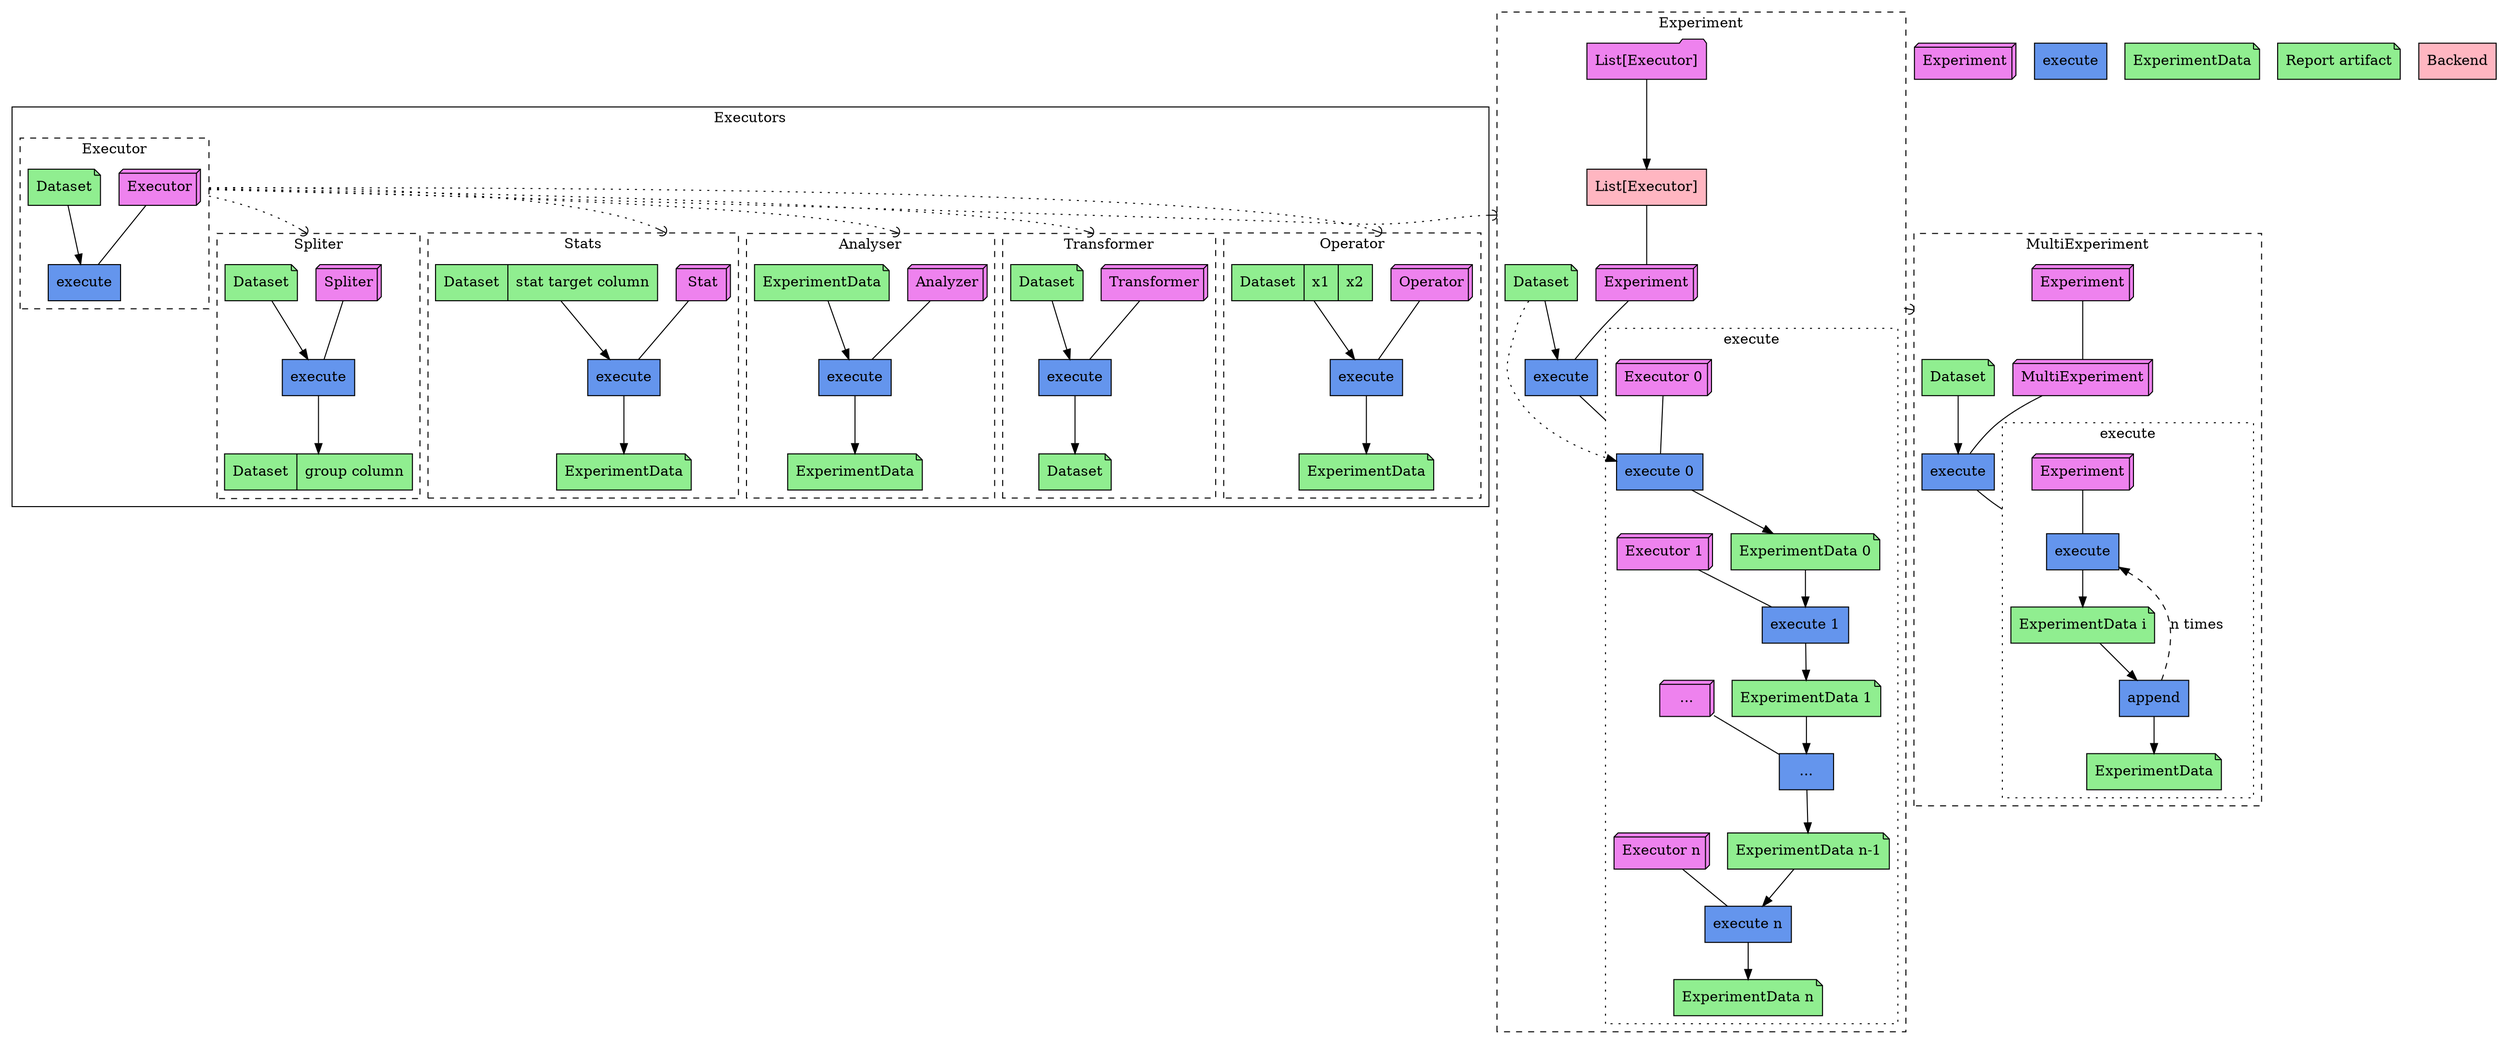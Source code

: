 digraph Architecture{
    compound=true
    node[style=filled]

    subgraph modules{
        node[shape=box3d, fillcolor=violet]

        executor_legend[label="Executor"]
        // -------
        experiment_executor_list[label="List[Executor]", shape=folder]
        experiment_legend[label="Experiment"]
        experiment_executor_0_in_list[label="Executor 0"]
        experiment_executor_1_in_list[label="Executor 1"]
        experiment_executor_dotted_in_list[label="..."]
        experiment_executor_n_in_list[label="Executor n"]
        // -------
        multiexperiment_experiment[label="Experiment"]
        multiexperiment[label="MultiExperiment"]
        multiexperiment_execte_experiment[label="Experiment"]
        // -------
        spliter_executor[label="Spliter"]
        // -------
        stat_executor[label="Stat"]
        // -------
        analyzer_executor[label="Analyzer"]
        // -------
        transformer_executor[label="Transformer"]
        // -------
        operator_executor[label="Operator"]
        // -------
        report_experiment[label="Experiment"]
    }

    subgraph methods{
        node[shape=box, fillcolor=cornflowerblue]
        executor_execute_legend[label="execute"]
        // -------
        experiment_execute_legend[label="execute"]
        experiment_execute_0[label="execute 0"]
        experiment_execute_1[label="execute 1"]
        experiment_execute_dotted[label="..."]
        experiment_execute_n[label="execute n"]
        // -------
        multiexperiment_execute[label="execute"]
        multiexperiment_executor_execute[label="execute"]
        multiexperiment_execute_data_append[label="append"]
        // -------
        spliter_execute[label="execute"]
        // -------
        stat_execute[label="execute"]
        // -------
        analyzer_execute[label="execute"]
        // -------
        transformer_execute[label="execute"]
        // -------
        operator_execute[label="execute"]
        // -------
        report_execute[label="execute"]
    }

    subgraph data{
        node[shape=note, fillcolor=lightgreen]

        executor_legend_data[label="Dataset"]
        // -------
        experiment_legend_data[label="Dataset"]
        experiment_data_0[label="ExperimentData 0"]
        experiment_data_1[label="ExperimentData 1"]
        experiment_data_n[label="ExperimentData n-1"]
        experiment_data_final[label="ExperimentData n"]
        // -------
        multiexperiment_data[label="Dataset"]
        multiexperiment_executor_experiment_data[label="ExperimentData i"]
        multiexperiment_executor_result_data[label="ExperimentData"]
        // -------
        spliter_data[label="Dataset"]
        spliter_out_data[shape=record label="Dataset | group column"]
        // -------
        stat_data[shape=record label="Dataset | stat target column"]
        stat_experiment_data[label="ExperimentData"]
        // -------
        analyzer_in_data[label="ExperimentData"]
        analyzer_out_data[label="ExperimentData"]
        // -------
        transformer_in_data[label="Dataset"]
        transformer_out_data[label="Dataset"]
        // -------
        operator_in_data[shape=record label="Dataset | x1 | x2"]
        operator_out_data[label="ExperimentData"]
        // -------
        report_in_data[label="ExperimentData"]
        report_out_data[label="Report artifact"]
    }

    subgraph atributes{
        node[shape=record, fillcolor=lightpink]
        experiment_executor_list_attribute[label="List[Executor]"]
        report_backend[label="Backend"]
    }

    subgraph cluster_executors{
        graph[label="Executors"]

        subgraph cluster_executor{
            graph[style=dashed, label="Executor"]

            executor_legend_data -> executor_execute_legend
            executor_legend -> executor_execute_legend [arrowhead=none]
        }

        subgraph cluster_spliter{
            graph[style=dashed, label="Spliter"]

            spliter_executor -> spliter_execute [arrowhead=none]
            spliter_execute -> spliter_out_data
            spliter_data -> spliter_execute
        }

        executor_legend -> spliter_executor [
            style="dotted"
            arrowhead=curve
            ltail=cluster_executor
            lhead=cluster_spliter
        ]

        subgraph cluster_stats{
            graph[style=dashed, label="Stats"]

            stat_executor -> stat_execute [arrowhead=none]
            stat_data -> stat_execute
            stat_execute -> stat_experiment_data
        }

        executor_legend -> stat_executor [
            style="dotted"
            arrowhead=curve
            ltail=cluster_executor
            lhead=cluster_stats
        ]

        subgraph cluster_analyser{
            graph[style=dashed, label="Analyser"]

            analyzer_executor -> analyzer_execute [arrowhead=none]
            analyzer_in_data -> analyzer_execute
            analyzer_execute -> analyzer_out_data
        }

        executor_legend -> analyzer_executor [
            style="dotted"
            arrowhead=curve
            ltail=cluster_executor
            lhead=cluster_analyser
        ]

        subgraph cluster_transformer{
            graph[style=dashed, label="Transformer"]

            transformer_executor -> transformer_execute [arrowhead=none]
            transformer_in_data -> transformer_execute
            transformer_execute -> transformer_out_data
        }

        executor_legend -> transformer_executor [
            style="dotted"
            arrowhead=curve
            ltail=cluster_executor
            lhead=cluster_transformer
        ]

        subgraph cluster_operator{
            graph[style=dashed, label="Operator"]

            operator_executor -> operator_execute [arrowhead=none]
            operator_in_data -> operator_execute
            operator_execute -> operator_out_data
        }

        executor_legend -> operator_executor [
            style="dotted"
            arrowhead=curve
            ltail=cluster_executor
            lhead=cluster_operator
        ]

    }

    subgraph cluster_experiment{
        graph[style=dashed, label="Experiment"]
        experiment_executor_list -> experiment_executor_list_attribute
        experiment_executor_list_attribute -> experiment_legend [arrowhead=none]
        experiment_legend -> experiment_execute_legend [arrowhead=none]
        experiment_legend_data -> experiment_execute_legend
        experiment_legend_data -> experiment_execute_0 [style=dotted]

        subgraph cluster_experiment_executor{
            graph[style=dotted, label="execute"]
            experiment_executor_0_in_list -> experiment_execute_0 [arrowhead=none]
            experiment_execute_0 -> experiment_data_0 -> experiment_execute_1
            experiment_executor_1_in_list -> experiment_execute_1 [arrowhead=none]
            experiment_execute_1 -> experiment_data_1 -> experiment_execute_dotted
            experiment_executor_dotted_in_list -> experiment_execute_dotted [arrowhead=none]
            experiment_execute_dotted -> experiment_data_n -> experiment_execute_n
            experiment_executor_n_in_list -> experiment_execute_n [arrowhead=none]
            experiment_execute_n -> experiment_data_final
        }

        experiment_execute_legend -> experiment_execute_0 [
            arrowhead=none, 
            lhead=cluster_experiment_executor
        ]
    }

    executor_legend -> experiment_legend [
        style="dotted"
        arrowhead=curve
        ltail=cluster_executor
        lhead=cluster_experiment
    ]

    subgraph cluster_multiexperiment{
        graph[style=dashed, label="MultiExperiment"]
        multiexperiment_experiment -> multiexperiment [arrowhead=none]
        multiexperiment -> multiexperiment_execute [arrowhead=none]
        multiexperiment_data -> multiexperiment_execute

        subgraph cluster_multiexperiment_execute{
            graph[style=dotted, label="execute"]
            
            multiexperiment_execte_experiment -> multiexperiment_executor_execute [arrowhead=none]
            multiexperiment_executor_execute -> multiexperiment_executor_experiment_data
            multiexperiment_executor_experiment_data -> multiexperiment_execute_data_append
            multiexperiment_execute_data_append -> multiexperiment_executor_result_data

            multiexperiment_execute_data_append -> multiexperiment_executor_execute [
                style=dashed
                label="n times"
            ]
        }

        multiexperiment_execute -> multiexperiment_executor_execute [
            arrowhead=none
            lhead=cluster_multiexperiment_execute
        ]
    }

    experiment_legend -> multiexperiment [
        style="dotted"
        arrowhead=curve
        ltail=cluster_experiment
        lhead=cluster_multiexperiment
    ]

    subgraph cluster_report{
        graph[style=dashed, label="Report"]

    }
}